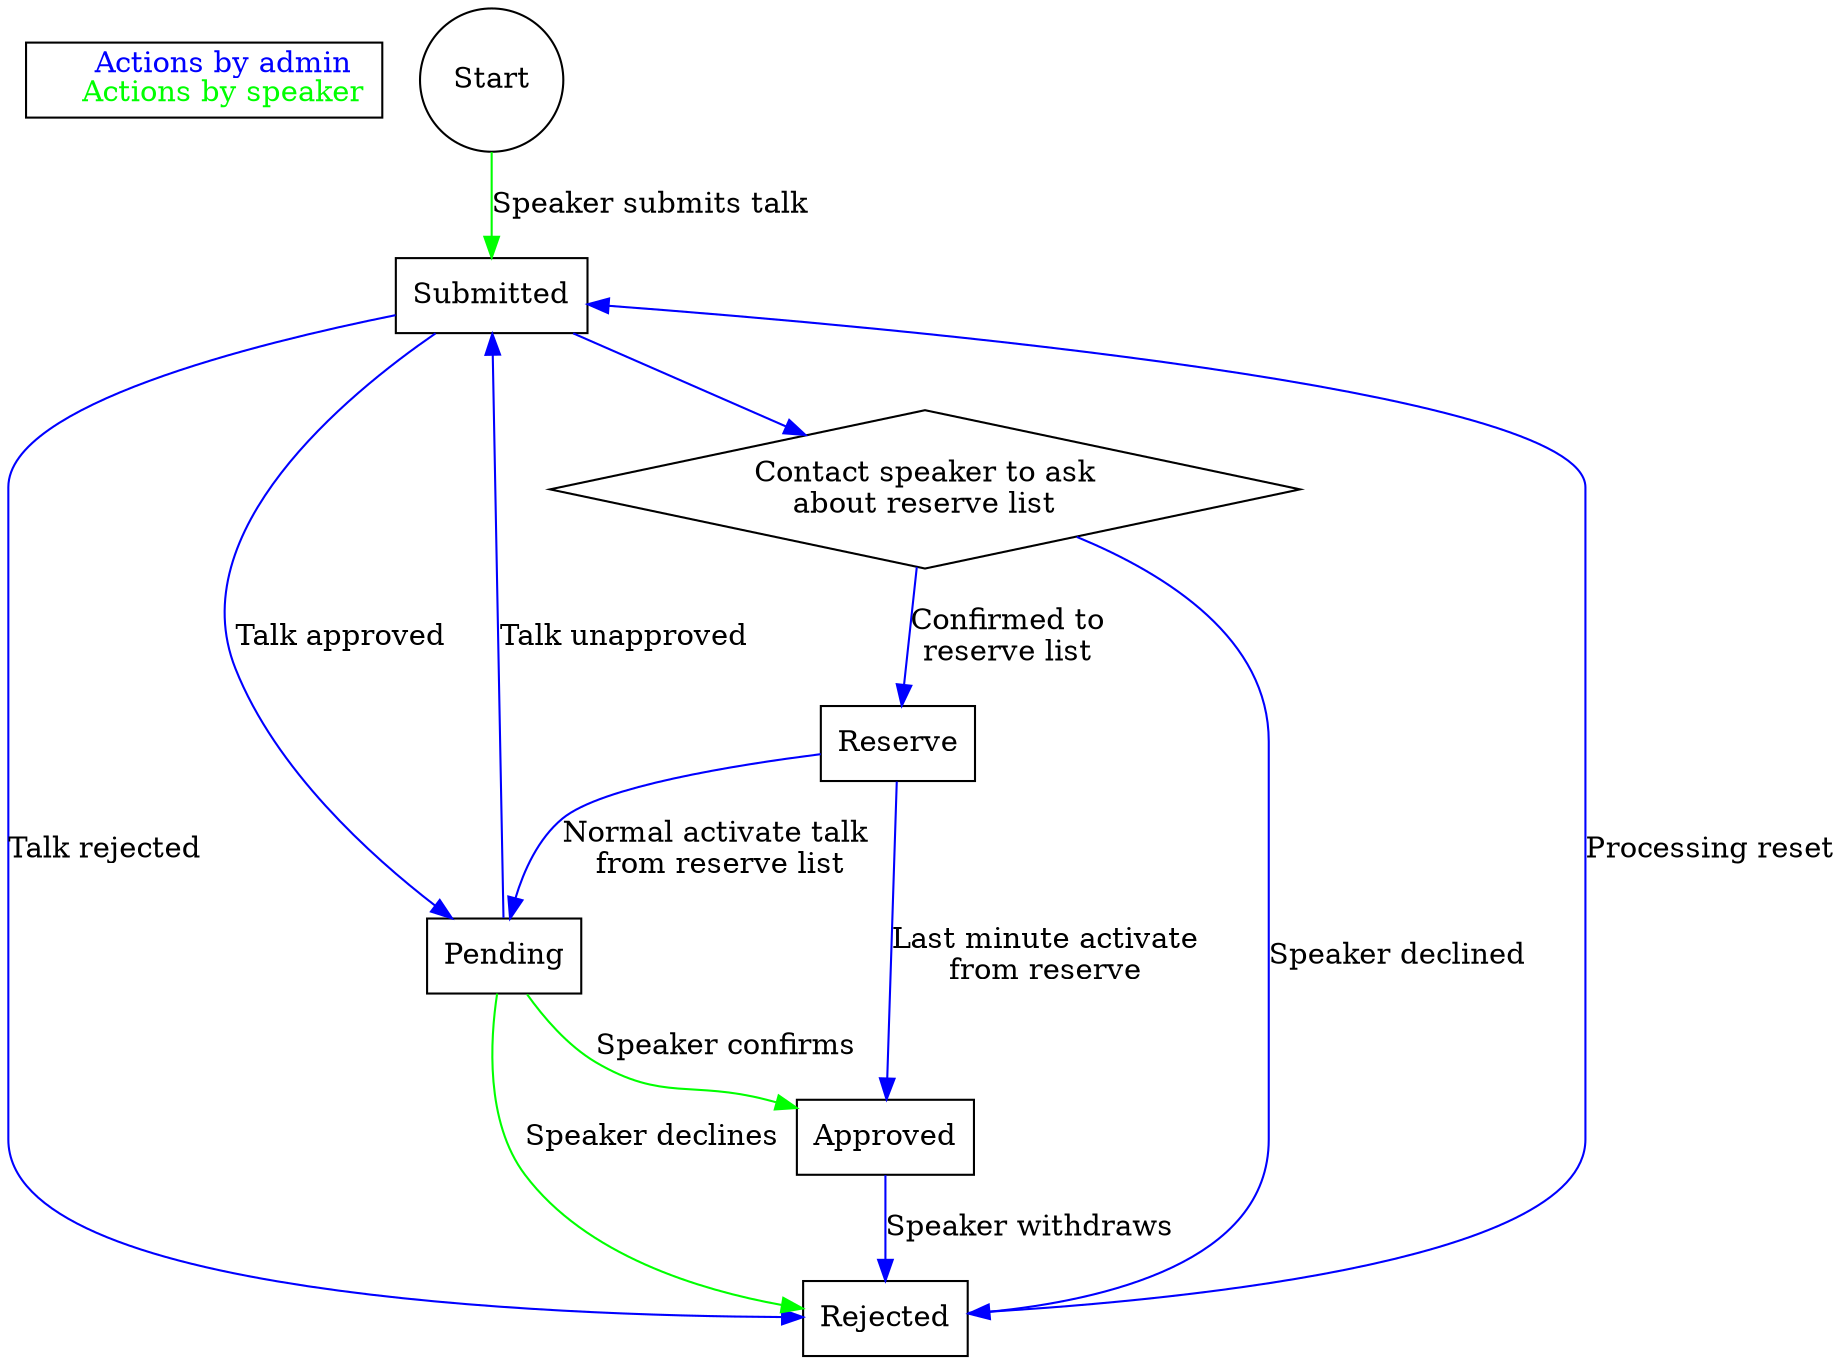 digraph talkstates {
	subgraph legend {
		key[shape=box, label=<
		    <font color="blue">Actions by admin</font><br/>
		    <font color="green">Actions by speaker</font><br/>
		>, labeljust="l"]
	}

	start[shape=circle label=Start];

	submitted[shape=box label=Submitted];
	pending[shape=box label=Pending];
	approved[shape=box label=Approved];
	reserve[shape=box label=Reserve];
	pendingreserve[shape=diamond label="Contact speaker to ask\nabout reserve list"];
	rejected[shape=box label=Rejected];

	start -> submitted [label = "Speaker submits talk", color=green];
	submitted -> pending [label = "Talk approved", color=blue]
	pending -> approved [label = "Speaker confirms", color=green]
	pending -> rejected [label = "Speaker declines", color=green]
	pending -> submitted [label = "Talk unapproved", color=blue]
	submitted -> rejected [label = "Talk rejected", color=blue]
	submitted -> pendingreserve [xabel = "Talk to\nreserve list", color=blue]
	pendingreserve -> reserve [label = "Confirmed to\nreserve list", color=blue]
	pendingreserve -> rejected [label = "Speaker declined", color=blue]
	reserve -> pending [label = "Normal activate talk\n from reserve list", color=blue]
	approved -> rejected [label = "Speaker withdraws", color=blue]
	rejected -> submitted [label = "Processing reset", color=blue]
	reserve -> approved [label = "Last minute activate\nfrom reserve", color=blue]
}